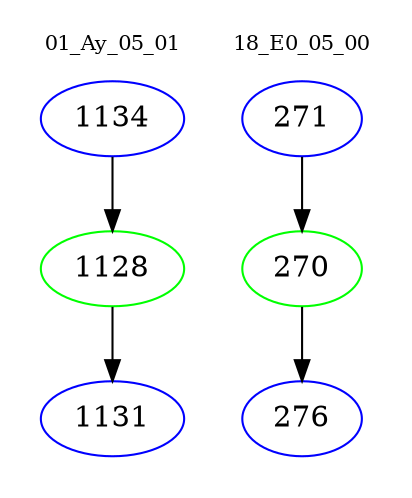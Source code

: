 digraph{
subgraph cluster_0 {
color = white
label = "01_Ay_05_01";
fontsize=10;
T0_1134 [label="1134", color="blue"]
T0_1134 -> T0_1128 [color="black"]
T0_1128 [label="1128", color="green"]
T0_1128 -> T0_1131 [color="black"]
T0_1131 [label="1131", color="blue"]
}
subgraph cluster_1 {
color = white
label = "18_E0_05_00";
fontsize=10;
T1_271 [label="271", color="blue"]
T1_271 -> T1_270 [color="black"]
T1_270 [label="270", color="green"]
T1_270 -> T1_276 [color="black"]
T1_276 [label="276", color="blue"]
}
}
